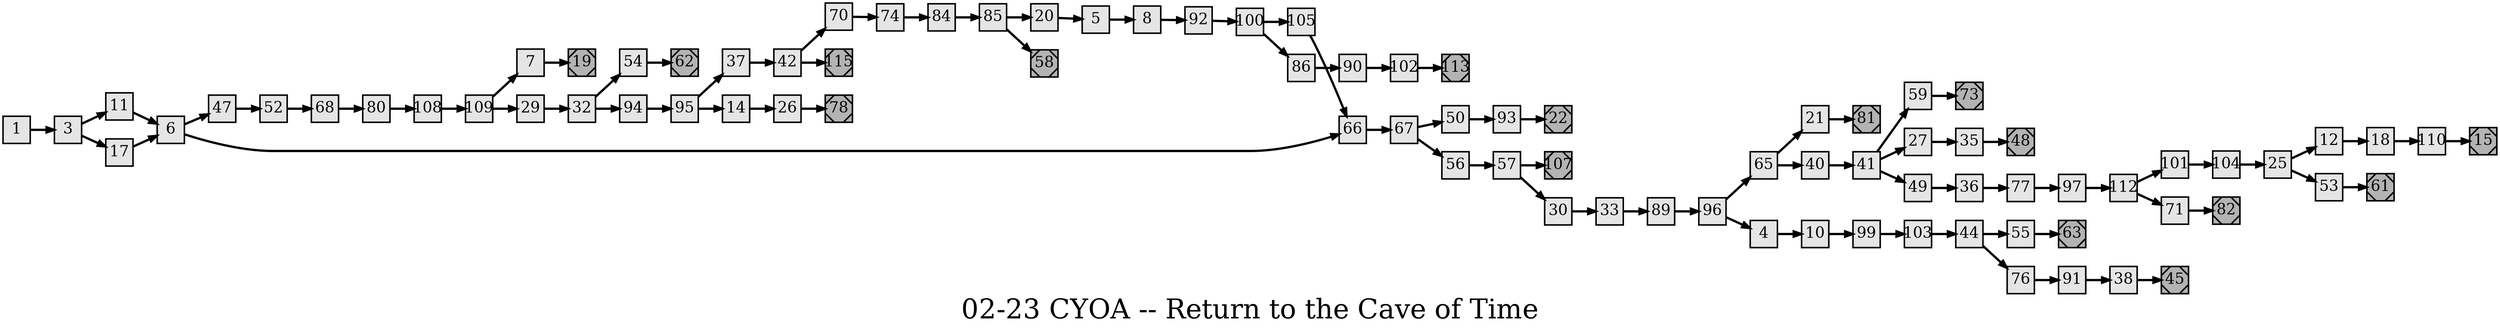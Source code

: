 digraph g{
  graph [ label="02-23 CYOA -- Return to the Cave of Time" rankdir=LR, ordering=out, fontsize=36, nodesep="0.35", ranksep="0.45"];
  node  [shape=rect, penwidth=2, fontsize=20, style=filled, fillcolor=grey90, margin="0,0", labelfloat=true, regular=true, fixedsize=true];
  edge  [labelfloat=true, penwidth=3, fontsize=12];
  // ---;
  // group  : Katz;
  // id     : 02-23;
  // gbid   : 521;
  // series : CYOA;
  // title  : Return to the Cave of Time;
  // author : Edward Packard;
  // credit:;
  // - name : Cindy Lam;
  // role : encoder;
  // date : 2018-04-13;
  // render:;
  // - name   : small;
  // styles : gvStyles.txt;
  // engine : dot;
  // comment: >;
  
  // ---;
  
  // From | To | Label;
  
  1 -> 3;
  3 -> 11;
  3 -> 17;
  4 -> 10;
  5 -> 8;
  6 -> 47;
  6 -> 66;
  7 -> 19;
  8 -> 92;
  10 -> 99;
  11 -> 6;
  12 -> 18;
  14 -> 26;
  15	[ xlabel="E", shape=Msquare, fontsize=20, fillcolor=grey70, xlabel="" ];
  17 -> 6;
  18 -> 110;
  19	[ xlabel="E", shape=Msquare, fontsize=20, fillcolor=grey70, xlabel="" ];
  20 -> 5;
  21 -> 81;
  22	[ xlabel="E", shape=Msquare, fontsize=20, fillcolor=grey70, xlabel="" ];
  25 -> 12;
  25 -> 53;
  26 -> 78;
  27 -> 35;
  29 -> 32;
  30 -> 33;
  32 -> 54;
  32 -> 94;
  33 -> 89;
  35 -> 48;
  36 -> 77;
  37 -> 42;
  38 -> 45;
  40 -> 41;
  41 -> 59;
  41 -> 27;
  41 -> 49;
  42 -> 70;
  42 -> 115;
  44 -> 55;
  44 -> 76;
  45	[ xlabel="E", shape=Msquare, fontsize=20, fillcolor=grey70, xlabel="" ];
  47 -> 52;
  48	[ xlabel="E", shape=Msquare, fontsize=20, fillcolor=grey70, xlabel="" ];
  49 -> 36;
  50 -> 93;
  52 -> 68;
  53 -> 61;
  54 -> 62;
  55 -> 63;
  56 -> 57;
  57 -> 107;
  57 -> 30;
  58	[ xlabel="E", shape=Msquare, fontsize=20, fillcolor=grey70, xlabel="" ];
  59 -> 73;
  61	[ xlabel="E", shape=Msquare, fontsize=20, fillcolor=grey70, xlabel="" ];
  62	[ xlabel="E", shape=Msquare, fontsize=20, fillcolor=grey70, xlabel="" ];
  63	[ xlabel="E", shape=Msquare, fontsize=20, fillcolor=grey70, xlabel="" ];
  65 -> 21;
  65 -> 40;
  66 -> 67;
  67 -> 50;
  67 -> 56;
  68 -> 80;
  70 -> 74;
  71 -> 82;
  73	[ xlabel="E", shape=Msquare, fontsize=20, fillcolor=grey70, xlabel="" ];
  74 -> 84;
  76 -> 91;
  77 -> 97;
  78	[ xlabel="E", shape=Msquare, fontsize=20, fillcolor=grey70, xlabel="" ];
  80 -> 108;
  81	[ xlabel="E", shape=Msquare, fontsize=20, fillcolor=grey70, xlabel="" ];
  82	[ xlabel="E", shape=Msquare, fontsize=20, fillcolor=grey70, xlabel="" ];
  84 -> 85;
  85 -> 20;
  85 -> 58;
  86 -> 90;
  89 -> 96;
  90 -> 102;
  91 -> 38;
  92 -> 100;
  93 -> 22;
  94 -> 95;
  95 -> 37;
  95 -> 14;
  96 -> 65;
  96 -> 4;
  97 -> 112;
  99 -> 103;
  100 -> 105;
  100 -> 86;
  101 -> 104;
  102 -> 113;
  103 -> 44;
  104 -> 25;
  105 -> 66;
  107	[ xlabel="E", shape=Msquare, fontsize=20, fillcolor=grey70, xlabel="" ];
  108 -> 109;
  109 -> 7;
  109 -> 29;
  110 -> 15;
  112 -> 101;
  112 -> 71;
  113	[ xlabel="E", shape=Msquare, fontsize=20, fillcolor=grey70, xlabel="" ];
  115	[ xlabel="E", shape=Msquare, fontsize=20, fillcolor=grey70, xlabel="" ];

  // Illustrations;
  
  3	[ xlabel="ILL", image="illustration-full.png", xlabel="" ];
  8	[ xlabel="ILL", image="illustration-full.png", xlabel="" ];
  12	[ xlabel="ILL", image="illustration-full.png", xlabel="" ];
  17	[ xlabel="ILL", image="illustration-full.png", xlabel="" ];
  22	[ xlabel="ILL", image="illustration-full.png", xlabel="" ];
  25	[ xlabel="ILL", image="illustration-full.png", xlabel="" ];
  29	[ xlabel="ILL", image="illustration-full.png", xlabel="" ];
  35	[ xlabel="ILL", image="illustration-full.png", xlabel="" ];
  38	[ xlabel="ILL", image="illustration-full.png", xlabel="" ];
  42	[ xlabel="ILL", image="illustration-full.png", xlabel="" ];
  47	[ xlabel="ILL", image="illustration-full.png", xlabel="" ];
  50	[ xlabel="ILL", image="illustration-full.png", xlabel="" ];
  61	[ xlabel="ILL", image="illustration-full.png", xlabel="" ];
  65	[ xlabel="ILL", image="illustration-full.png", xlabel="" ];
  68	[ xlabel="ILL", image="illustration-full.png", xlabel="" ];
  73	[ xlabel="ILL", image="illustration-full.png", xlabel="" ];
  74	[ xlabel="ILL", image="illustration-full.png", xlabel="" ];
  78	[ xlabel="ILL", image="illustration-full.png", xlabel="" ];
  82	[ xlabel="ILL", image="illustration-full.png", xlabel="" ];
  86	[ xlabel="ILL", image="illustration-full.png", xlabel="" ];
  99	[ xlabel="ILL", image="illustration-full.png", xlabel="" ];
  107	[ xlabel="ILL", image="illustration-full.png", xlabel="" ];
  110	[ xlabel="ILL", image="illustration-full.png", xlabel="" ];
  115	[ xlabel="ILL", image="illustration-full.png", xlabel="" ];
}

